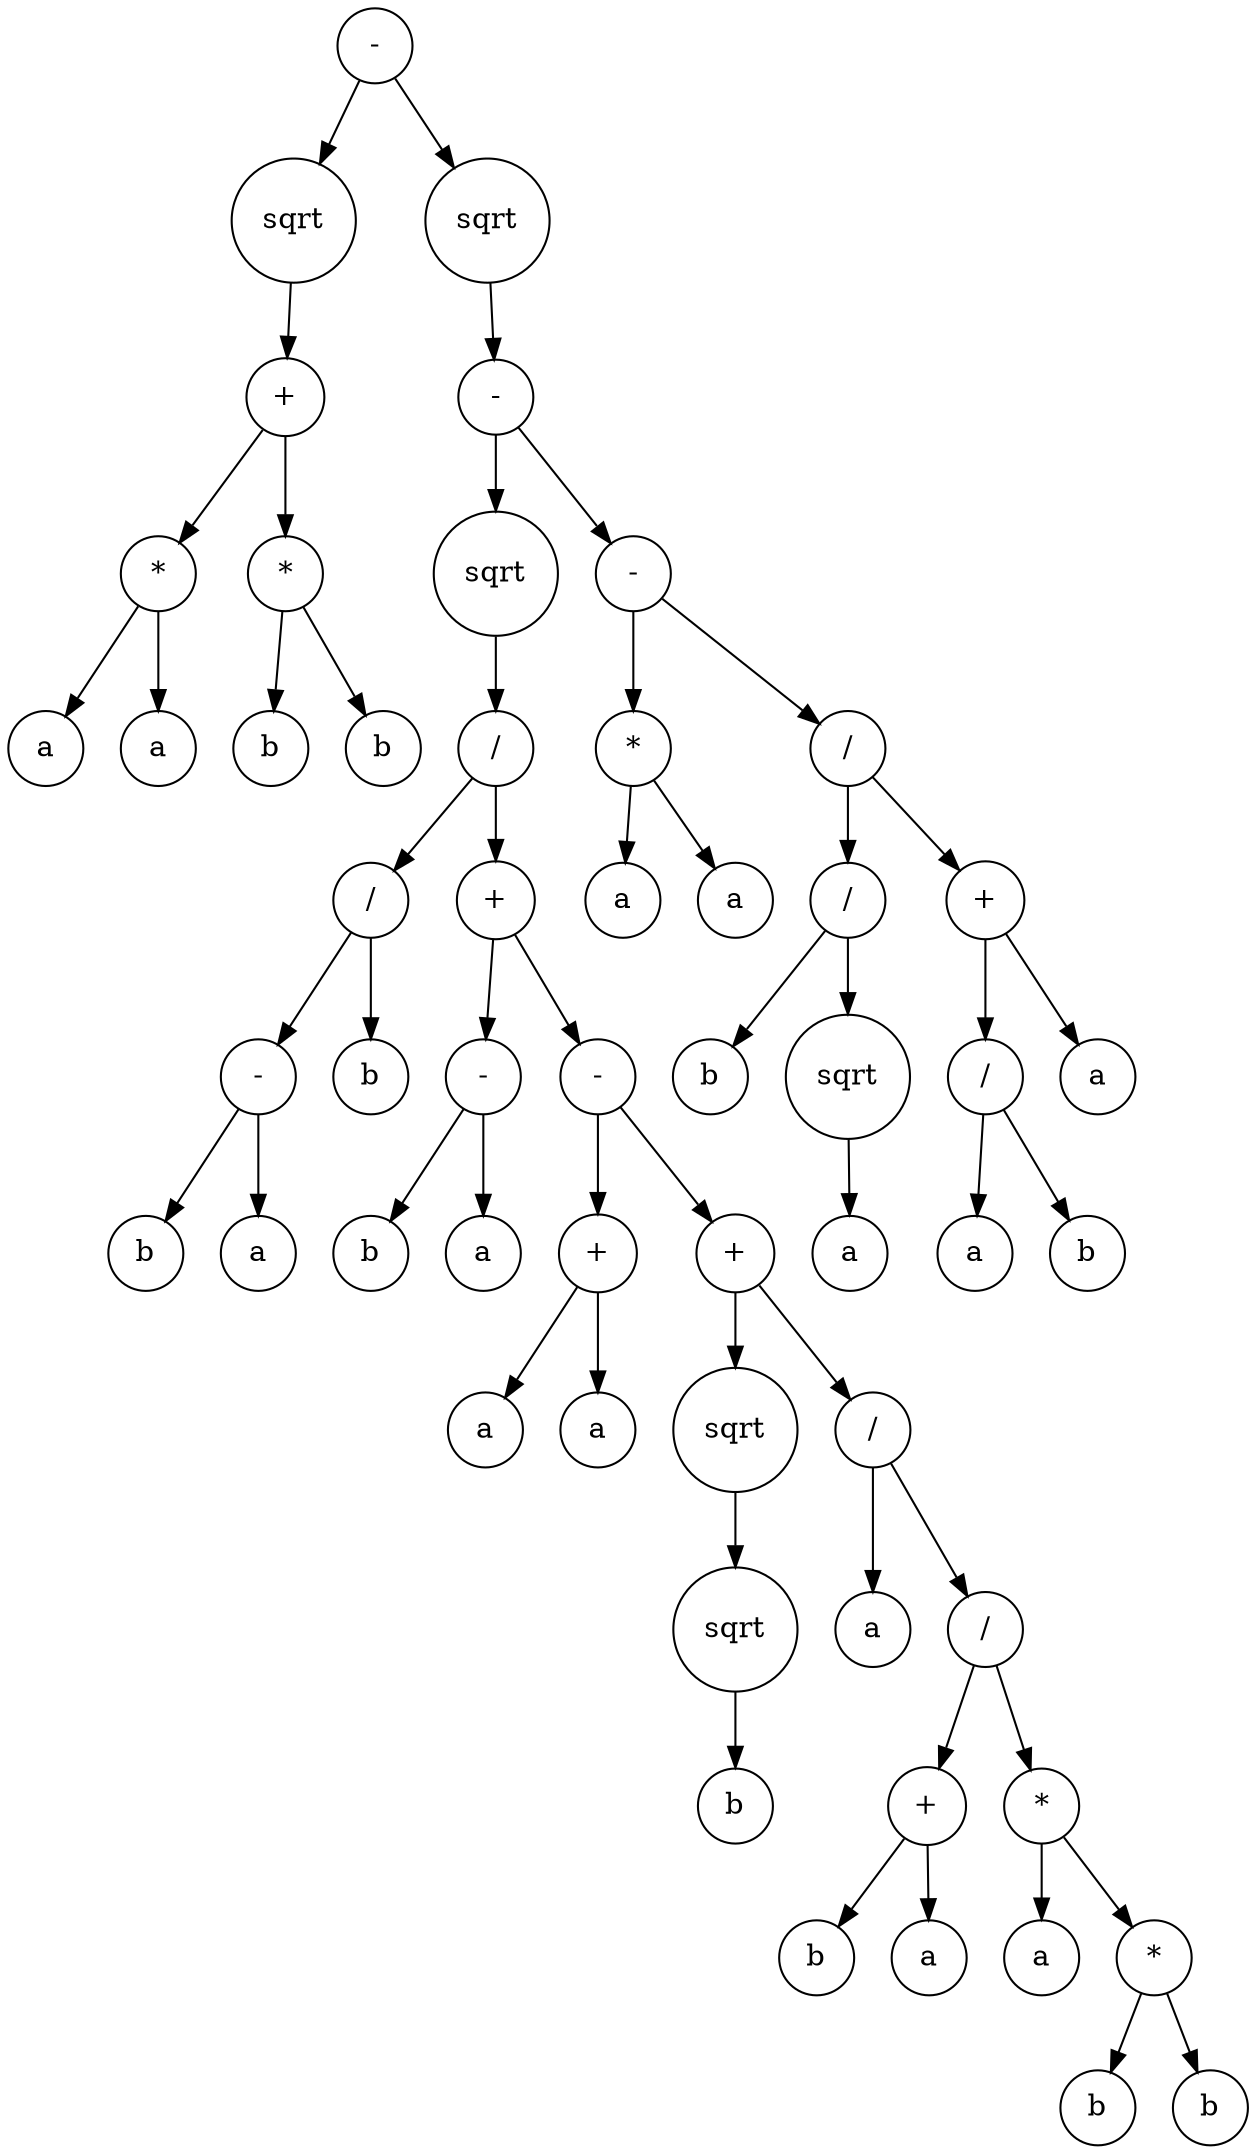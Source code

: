 digraph g {
graph [ordering=out];
node [shape=circle];
n[label = "-"];
n0[label = "sqrt"];
n00[label = "+"];
n000[label = "*"];
n0000[label = "a"];
n000 -> n0000;
n0001[label = "a"];
n000 -> n0001;
n00 -> n000;
n001[label = "*"];
n0010[label = "b"];
n001 -> n0010;
n0011[label = "b"];
n001 -> n0011;
n00 -> n001;
n0 -> n00;
n -> n0;
n1[label = "sqrt"];
n10[label = "-"];
n100[label = "sqrt"];
n1000[label = "/"];
n10000[label = "/"];
n100000[label = "-"];
n1000000[label = "b"];
n100000 -> n1000000;
n1000001[label = "a"];
n100000 -> n1000001;
n10000 -> n100000;
n100001[label = "b"];
n10000 -> n100001;
n1000 -> n10000;
n10001[label = "+"];
n100010[label = "-"];
n1000100[label = "b"];
n100010 -> n1000100;
n1000101[label = "a"];
n100010 -> n1000101;
n10001 -> n100010;
n100011[label = "-"];
n1000110[label = "+"];
n10001100[label = "a"];
n1000110 -> n10001100;
n10001101[label = "a"];
n1000110 -> n10001101;
n100011 -> n1000110;
n1000111[label = "+"];
n10001110[label = "sqrt"];
n100011100[label = "sqrt"];
n1000111000[label = "b"];
n100011100 -> n1000111000;
n10001110 -> n100011100;
n1000111 -> n10001110;
n10001111[label = "/"];
n100011110[label = "a"];
n10001111 -> n100011110;
n100011111[label = "/"];
n1000111110[label = "+"];
n10001111100[label = "b"];
n1000111110 -> n10001111100;
n10001111101[label = "a"];
n1000111110 -> n10001111101;
n100011111 -> n1000111110;
n1000111111[label = "*"];
n10001111110[label = "a"];
n1000111111 -> n10001111110;
n10001111111[label = "*"];
n100011111110[label = "b"];
n10001111111 -> n100011111110;
n100011111111[label = "b"];
n10001111111 -> n100011111111;
n1000111111 -> n10001111111;
n100011111 -> n1000111111;
n10001111 -> n100011111;
n1000111 -> n10001111;
n100011 -> n1000111;
n10001 -> n100011;
n1000 -> n10001;
n100 -> n1000;
n10 -> n100;
n101[label = "-"];
n1010[label = "*"];
n10100[label = "a"];
n1010 -> n10100;
n10101[label = "a"];
n1010 -> n10101;
n101 -> n1010;
n1011[label = "/"];
n10110[label = "/"];
n101100[label = "b"];
n10110 -> n101100;
n101101[label = "sqrt"];
n1011010[label = "a"];
n101101 -> n1011010;
n10110 -> n101101;
n1011 -> n10110;
n10111[label = "+"];
n101110[label = "/"];
n1011100[label = "a"];
n101110 -> n1011100;
n1011101[label = "b"];
n101110 -> n1011101;
n10111 -> n101110;
n101111[label = "a"];
n10111 -> n101111;
n1011 -> n10111;
n101 -> n1011;
n10 -> n101;
n1 -> n10;
n -> n1;
}
